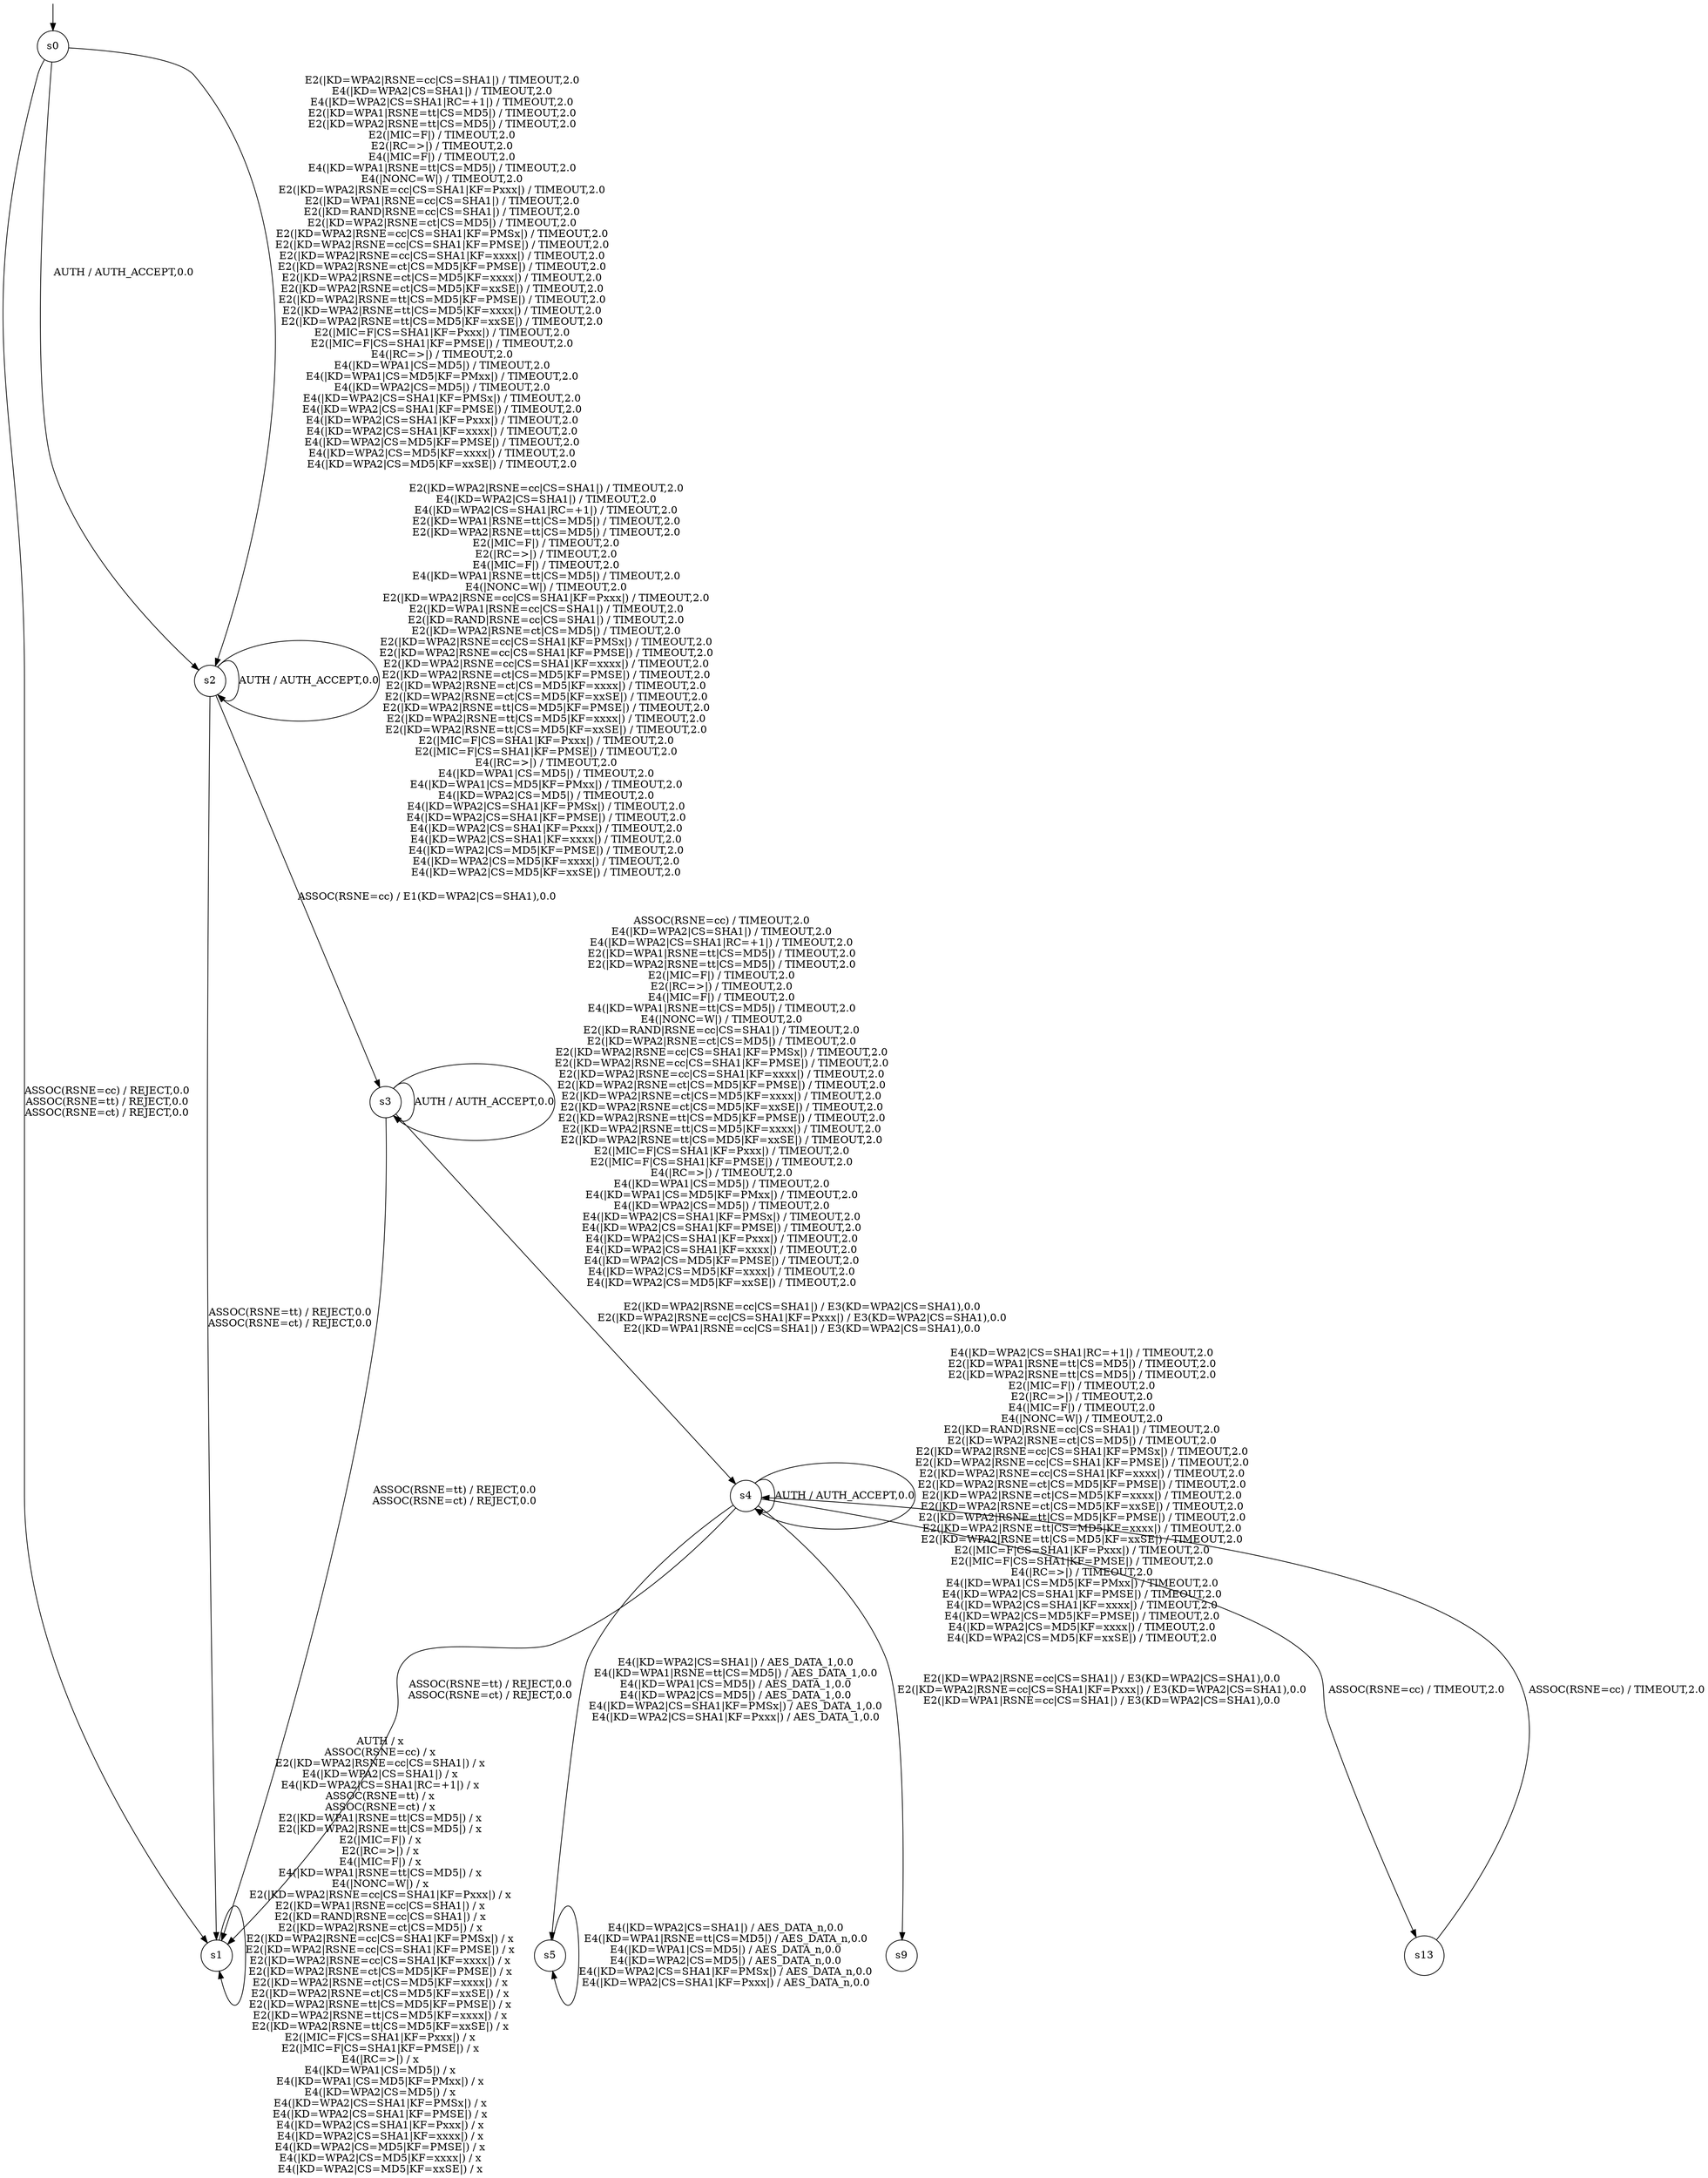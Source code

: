 digraph g {

	s0 [shape="circle" label="s0"];
	s1 [shape="circle" label="s1"];
	s2 [shape="circle" label="s2"];
	s3 [shape="circle" label="s3"];
	s4 [shape="circle" label="s4"];
	s5 [shape="circle" label="s5"];
	s6 [shape="circle" label="s9"];
	s7 [shape="circle" label="s13"];

__start0 [label="" shape="none" width="0" height="0"];
__start0 -> s0;

	s0 -> s2 [label="AUTH / AUTH_ACCEPT,0.0\n"];
	s0 -> s1 [label="ASSOC(RSNE=cc) / REJECT,0.0\nASSOC(RSNE=tt) / REJECT,0.0\nASSOC(RSNE=ct) / REJECT,0.0\n"];
	s0 -> s2 [label="E2(|KD=WPA2|RSNE=cc|CS=SHA1|) / TIMEOUT,2.0\nE4(|KD=WPA2|CS=SHA1|) / TIMEOUT,2.0\nE4(|KD=WPA2|CS=SHA1|RC=+1|) / TIMEOUT,2.0\nE2(|KD=WPA1|RSNE=tt|CS=MD5|) / TIMEOUT,2.0\nE2(|KD=WPA2|RSNE=tt|CS=MD5|) / TIMEOUT,2.0\nE2(|MIC=F|) / TIMEOUT,2.0\nE2(|RC=>|) / TIMEOUT,2.0\nE4(|MIC=F|) / TIMEOUT,2.0\nE4(|KD=WPA1|RSNE=tt|CS=MD5|) / TIMEOUT,2.0\nE4(|NONC=W|) / TIMEOUT,2.0\nE2(|KD=WPA2|RSNE=cc|CS=SHA1|KF=Pxxx|) / TIMEOUT,2.0\nE2(|KD=WPA1|RSNE=cc|CS=SHA1|) / TIMEOUT,2.0\nE2(|KD=RAND|RSNE=cc|CS=SHA1|) / TIMEOUT,2.0\nE2(|KD=WPA2|RSNE=ct|CS=MD5|) / TIMEOUT,2.0\nE2(|KD=WPA2|RSNE=cc|CS=SHA1|KF=PMSx|) / TIMEOUT,2.0\nE2(|KD=WPA2|RSNE=cc|CS=SHA1|KF=PMSE|) / TIMEOUT,2.0\nE2(|KD=WPA2|RSNE=cc|CS=SHA1|KF=xxxx|) / TIMEOUT,2.0\nE2(|KD=WPA2|RSNE=ct|CS=MD5|KF=PMSE|) / TIMEOUT,2.0\nE2(|KD=WPA2|RSNE=ct|CS=MD5|KF=xxxx|) / TIMEOUT,2.0\nE2(|KD=WPA2|RSNE=ct|CS=MD5|KF=xxSE|) / TIMEOUT,2.0\nE2(|KD=WPA2|RSNE=tt|CS=MD5|KF=PMSE|) / TIMEOUT,2.0\nE2(|KD=WPA2|RSNE=tt|CS=MD5|KF=xxxx|) / TIMEOUT,2.0\nE2(|KD=WPA2|RSNE=tt|CS=MD5|KF=xxSE|) / TIMEOUT,2.0\nE2(|MIC=F|CS=SHA1|KF=Pxxx|) / TIMEOUT,2.0\nE2(|MIC=F|CS=SHA1|KF=PMSE|) / TIMEOUT,2.0\nE4(|RC=>|) / TIMEOUT,2.0\nE4(|KD=WPA1|CS=MD5|) / TIMEOUT,2.0\nE4(|KD=WPA1|CS=MD5|KF=PMxx|) / TIMEOUT,2.0\nE4(|KD=WPA2|CS=MD5|) / TIMEOUT,2.0\nE4(|KD=WPA2|CS=SHA1|KF=PMSx|) / TIMEOUT,2.0\nE4(|KD=WPA2|CS=SHA1|KF=PMSE|) / TIMEOUT,2.0\nE4(|KD=WPA2|CS=SHA1|KF=Pxxx|) / TIMEOUT,2.0\nE4(|KD=WPA2|CS=SHA1|KF=xxxx|) / TIMEOUT,2.0\nE4(|KD=WPA2|CS=MD5|KF=PMSE|) / TIMEOUT,2.0\nE4(|KD=WPA2|CS=MD5|KF=xxxx|) / TIMEOUT,2.0\nE4(|KD=WPA2|CS=MD5|KF=xxSE|) / TIMEOUT,2.0\n"];
	s1 -> s1 [label="AUTH / x\nASSOC(RSNE=cc) / x\nE2(|KD=WPA2|RSNE=cc|CS=SHA1|) / x\nE4(|KD=WPA2|CS=SHA1|) / x\nE4(|KD=WPA2|CS=SHA1|RC=+1|) / x\nASSOC(RSNE=tt) / x\nASSOC(RSNE=ct) / x\nE2(|KD=WPA1|RSNE=tt|CS=MD5|) / x\nE2(|KD=WPA2|RSNE=tt|CS=MD5|) / x\nE2(|MIC=F|) / x\nE2(|RC=>|) / x\nE4(|MIC=F|) / x\nE4(|KD=WPA1|RSNE=tt|CS=MD5|) / x\nE4(|NONC=W|) / x\nE2(|KD=WPA2|RSNE=cc|CS=SHA1|KF=Pxxx|) / x\nE2(|KD=WPA1|RSNE=cc|CS=SHA1|) / x\nE2(|KD=RAND|RSNE=cc|CS=SHA1|) / x\nE2(|KD=WPA2|RSNE=ct|CS=MD5|) / x\nE2(|KD=WPA2|RSNE=cc|CS=SHA1|KF=PMSx|) / x\nE2(|KD=WPA2|RSNE=cc|CS=SHA1|KF=PMSE|) / x\nE2(|KD=WPA2|RSNE=cc|CS=SHA1|KF=xxxx|) / x\nE2(|KD=WPA2|RSNE=ct|CS=MD5|KF=PMSE|) / x\nE2(|KD=WPA2|RSNE=ct|CS=MD5|KF=xxxx|) / x\nE2(|KD=WPA2|RSNE=ct|CS=MD5|KF=xxSE|) / x\nE2(|KD=WPA2|RSNE=tt|CS=MD5|KF=PMSE|) / x\nE2(|KD=WPA2|RSNE=tt|CS=MD5|KF=xxxx|) / x\nE2(|KD=WPA2|RSNE=tt|CS=MD5|KF=xxSE|) / x\nE2(|MIC=F|CS=SHA1|KF=Pxxx|) / x\nE2(|MIC=F|CS=SHA1|KF=PMSE|) / x\nE4(|RC=>|) / x\nE4(|KD=WPA1|CS=MD5|) / x\nE4(|KD=WPA1|CS=MD5|KF=PMxx|) / x\nE4(|KD=WPA2|CS=MD5|) / x\nE4(|KD=WPA2|CS=SHA1|KF=PMSx|) / x\nE4(|KD=WPA2|CS=SHA1|KF=PMSE|) / x\nE4(|KD=WPA2|CS=SHA1|KF=Pxxx|) / x\nE4(|KD=WPA2|CS=SHA1|KF=xxxx|) / x\nE4(|KD=WPA2|CS=MD5|KF=PMSE|) / x\nE4(|KD=WPA2|CS=MD5|KF=xxxx|) / x\nE4(|KD=WPA2|CS=MD5|KF=xxSE|) / x\n"];
	s2 -> s2 [label="AUTH / AUTH_ACCEPT,0.0\n"];
	s2 -> s3 [label="ASSOC(RSNE=cc) / E1(KD=WPA2|CS=SHA1),0.0\n"];
	s2 -> s2 [label="E2(|KD=WPA2|RSNE=cc|CS=SHA1|) / TIMEOUT,2.0\nE4(|KD=WPA2|CS=SHA1|) / TIMEOUT,2.0\nE4(|KD=WPA2|CS=SHA1|RC=+1|) / TIMEOUT,2.0\nE2(|KD=WPA1|RSNE=tt|CS=MD5|) / TIMEOUT,2.0\nE2(|KD=WPA2|RSNE=tt|CS=MD5|) / TIMEOUT,2.0\nE2(|MIC=F|) / TIMEOUT,2.0\nE2(|RC=>|) / TIMEOUT,2.0\nE4(|MIC=F|) / TIMEOUT,2.0\nE4(|KD=WPA1|RSNE=tt|CS=MD5|) / TIMEOUT,2.0\nE4(|NONC=W|) / TIMEOUT,2.0\nE2(|KD=WPA2|RSNE=cc|CS=SHA1|KF=Pxxx|) / TIMEOUT,2.0\nE2(|KD=WPA1|RSNE=cc|CS=SHA1|) / TIMEOUT,2.0\nE2(|KD=RAND|RSNE=cc|CS=SHA1|) / TIMEOUT,2.0\nE2(|KD=WPA2|RSNE=ct|CS=MD5|) / TIMEOUT,2.0\nE2(|KD=WPA2|RSNE=cc|CS=SHA1|KF=PMSx|) / TIMEOUT,2.0\nE2(|KD=WPA2|RSNE=cc|CS=SHA1|KF=PMSE|) / TIMEOUT,2.0\nE2(|KD=WPA2|RSNE=cc|CS=SHA1|KF=xxxx|) / TIMEOUT,2.0\nE2(|KD=WPA2|RSNE=ct|CS=MD5|KF=PMSE|) / TIMEOUT,2.0\nE2(|KD=WPA2|RSNE=ct|CS=MD5|KF=xxxx|) / TIMEOUT,2.0\nE2(|KD=WPA2|RSNE=ct|CS=MD5|KF=xxSE|) / TIMEOUT,2.0\nE2(|KD=WPA2|RSNE=tt|CS=MD5|KF=PMSE|) / TIMEOUT,2.0\nE2(|KD=WPA2|RSNE=tt|CS=MD5|KF=xxxx|) / TIMEOUT,2.0\nE2(|KD=WPA2|RSNE=tt|CS=MD5|KF=xxSE|) / TIMEOUT,2.0\nE2(|MIC=F|CS=SHA1|KF=Pxxx|) / TIMEOUT,2.0\nE2(|MIC=F|CS=SHA1|KF=PMSE|) / TIMEOUT,2.0\nE4(|RC=>|) / TIMEOUT,2.0\nE4(|KD=WPA1|CS=MD5|) / TIMEOUT,2.0\nE4(|KD=WPA1|CS=MD5|KF=PMxx|) / TIMEOUT,2.0\nE4(|KD=WPA2|CS=MD5|) / TIMEOUT,2.0\nE4(|KD=WPA2|CS=SHA1|KF=PMSx|) / TIMEOUT,2.0\nE4(|KD=WPA2|CS=SHA1|KF=PMSE|) / TIMEOUT,2.0\nE4(|KD=WPA2|CS=SHA1|KF=Pxxx|) / TIMEOUT,2.0\nE4(|KD=WPA2|CS=SHA1|KF=xxxx|) / TIMEOUT,2.0\nE4(|KD=WPA2|CS=MD5|KF=PMSE|) / TIMEOUT,2.0\nE4(|KD=WPA2|CS=MD5|KF=xxxx|) / TIMEOUT,2.0\nE4(|KD=WPA2|CS=MD5|KF=xxSE|) / TIMEOUT,2.0\n"];
	s2 -> s1 [label="ASSOC(RSNE=tt) / REJECT,0.0\nASSOC(RSNE=ct) / REJECT,0.0\n"];
	s3 -> s3 [label="AUTH / AUTH_ACCEPT,0.0\n"];
	s3 -> s3 [label="ASSOC(RSNE=cc) / TIMEOUT,2.0\nE4(|KD=WPA2|CS=SHA1|) / TIMEOUT,2.0\nE4(|KD=WPA2|CS=SHA1|RC=+1|) / TIMEOUT,2.0\nE2(|KD=WPA1|RSNE=tt|CS=MD5|) / TIMEOUT,2.0\nE2(|KD=WPA2|RSNE=tt|CS=MD5|) / TIMEOUT,2.0\nE2(|MIC=F|) / TIMEOUT,2.0\nE2(|RC=>|) / TIMEOUT,2.0\nE4(|MIC=F|) / TIMEOUT,2.0\nE4(|KD=WPA1|RSNE=tt|CS=MD5|) / TIMEOUT,2.0\nE4(|NONC=W|) / TIMEOUT,2.0\nE2(|KD=RAND|RSNE=cc|CS=SHA1|) / TIMEOUT,2.0\nE2(|KD=WPA2|RSNE=ct|CS=MD5|) / TIMEOUT,2.0\nE2(|KD=WPA2|RSNE=cc|CS=SHA1|KF=PMSx|) / TIMEOUT,2.0\nE2(|KD=WPA2|RSNE=cc|CS=SHA1|KF=PMSE|) / TIMEOUT,2.0\nE2(|KD=WPA2|RSNE=cc|CS=SHA1|KF=xxxx|) / TIMEOUT,2.0\nE2(|KD=WPA2|RSNE=ct|CS=MD5|KF=PMSE|) / TIMEOUT,2.0\nE2(|KD=WPA2|RSNE=ct|CS=MD5|KF=xxxx|) / TIMEOUT,2.0\nE2(|KD=WPA2|RSNE=ct|CS=MD5|KF=xxSE|) / TIMEOUT,2.0\nE2(|KD=WPA2|RSNE=tt|CS=MD5|KF=PMSE|) / TIMEOUT,2.0\nE2(|KD=WPA2|RSNE=tt|CS=MD5|KF=xxxx|) / TIMEOUT,2.0\nE2(|KD=WPA2|RSNE=tt|CS=MD5|KF=xxSE|) / TIMEOUT,2.0\nE2(|MIC=F|CS=SHA1|KF=Pxxx|) / TIMEOUT,2.0\nE2(|MIC=F|CS=SHA1|KF=PMSE|) / TIMEOUT,2.0\nE4(|RC=>|) / TIMEOUT,2.0\nE4(|KD=WPA1|CS=MD5|) / TIMEOUT,2.0\nE4(|KD=WPA1|CS=MD5|KF=PMxx|) / TIMEOUT,2.0\nE4(|KD=WPA2|CS=MD5|) / TIMEOUT,2.0\nE4(|KD=WPA2|CS=SHA1|KF=PMSx|) / TIMEOUT,2.0\nE4(|KD=WPA2|CS=SHA1|KF=PMSE|) / TIMEOUT,2.0\nE4(|KD=WPA2|CS=SHA1|KF=Pxxx|) / TIMEOUT,2.0\nE4(|KD=WPA2|CS=SHA1|KF=xxxx|) / TIMEOUT,2.0\nE4(|KD=WPA2|CS=MD5|KF=PMSE|) / TIMEOUT,2.0\nE4(|KD=WPA2|CS=MD5|KF=xxxx|) / TIMEOUT,2.0\nE4(|KD=WPA2|CS=MD5|KF=xxSE|) / TIMEOUT,2.0\n"];
	s3 -> s4 [label="E2(|KD=WPA2|RSNE=cc|CS=SHA1|) / E3(KD=WPA2|CS=SHA1),0.0\nE2(|KD=WPA2|RSNE=cc|CS=SHA1|KF=Pxxx|) / E3(KD=WPA2|CS=SHA1),0.0\nE2(|KD=WPA1|RSNE=cc|CS=SHA1|) / E3(KD=WPA2|CS=SHA1),0.0\n"];
	s3 -> s1 [label="ASSOC(RSNE=tt) / REJECT,0.0\nASSOC(RSNE=ct) / REJECT,0.0\n"];
	s4 -> s4 [label="AUTH / AUTH_ACCEPT,0.0\n"];
	s4 -> s7 [label="ASSOC(RSNE=cc) / TIMEOUT,2.0\n"];
	s4 -> s6 [label="E2(|KD=WPA2|RSNE=cc|CS=SHA1|) / E3(KD=WPA2|CS=SHA1),0.0\nE2(|KD=WPA2|RSNE=cc|CS=SHA1|KF=Pxxx|) / E3(KD=WPA2|CS=SHA1),0.0\nE2(|KD=WPA1|RSNE=cc|CS=SHA1|) / E3(KD=WPA2|CS=SHA1),0.0\n"];
	s4 -> s5 [label="E4(|KD=WPA2|CS=SHA1|) / AES_DATA_1,0.0\nE4(|KD=WPA1|RSNE=tt|CS=MD5|) / AES_DATA_1,0.0\nE4(|KD=WPA1|CS=MD5|) / AES_DATA_1,0.0\nE4(|KD=WPA2|CS=MD5|) / AES_DATA_1,0.0\nE4(|KD=WPA2|CS=SHA1|KF=PMSx|) / AES_DATA_1,0.0\nE4(|KD=WPA2|CS=SHA1|KF=Pxxx|) / AES_DATA_1,0.0\n"];
	s4 -> s4 [label="E4(|KD=WPA2|CS=SHA1|RC=+1|) / TIMEOUT,2.0\nE2(|KD=WPA1|RSNE=tt|CS=MD5|) / TIMEOUT,2.0\nE2(|KD=WPA2|RSNE=tt|CS=MD5|) / TIMEOUT,2.0\nE2(|MIC=F|) / TIMEOUT,2.0\nE2(|RC=>|) / TIMEOUT,2.0\nE4(|MIC=F|) / TIMEOUT,2.0\nE4(|NONC=W|) / TIMEOUT,2.0\nE2(|KD=RAND|RSNE=cc|CS=SHA1|) / TIMEOUT,2.0\nE2(|KD=WPA2|RSNE=ct|CS=MD5|) / TIMEOUT,2.0\nE2(|KD=WPA2|RSNE=cc|CS=SHA1|KF=PMSx|) / TIMEOUT,2.0\nE2(|KD=WPA2|RSNE=cc|CS=SHA1|KF=PMSE|) / TIMEOUT,2.0\nE2(|KD=WPA2|RSNE=cc|CS=SHA1|KF=xxxx|) / TIMEOUT,2.0\nE2(|KD=WPA2|RSNE=ct|CS=MD5|KF=PMSE|) / TIMEOUT,2.0\nE2(|KD=WPA2|RSNE=ct|CS=MD5|KF=xxxx|) / TIMEOUT,2.0\nE2(|KD=WPA2|RSNE=ct|CS=MD5|KF=xxSE|) / TIMEOUT,2.0\nE2(|KD=WPA2|RSNE=tt|CS=MD5|KF=PMSE|) / TIMEOUT,2.0\nE2(|KD=WPA2|RSNE=tt|CS=MD5|KF=xxxx|) / TIMEOUT,2.0\nE2(|KD=WPA2|RSNE=tt|CS=MD5|KF=xxSE|) / TIMEOUT,2.0\nE2(|MIC=F|CS=SHA1|KF=Pxxx|) / TIMEOUT,2.0\nE2(|MIC=F|CS=SHA1|KF=PMSE|) / TIMEOUT,2.0\nE4(|RC=>|) / TIMEOUT,2.0\nE4(|KD=WPA1|CS=MD5|KF=PMxx|) / TIMEOUT,2.0\nE4(|KD=WPA2|CS=SHA1|KF=PMSE|) / TIMEOUT,2.0\nE4(|KD=WPA2|CS=SHA1|KF=xxxx|) / TIMEOUT,2.0\nE4(|KD=WPA2|CS=MD5|KF=PMSE|) / TIMEOUT,2.0\nE4(|KD=WPA2|CS=MD5|KF=xxxx|) / TIMEOUT,2.0\nE4(|KD=WPA2|CS=MD5|KF=xxSE|) / TIMEOUT,2.0\n"];
	s4 -> s1 [label="ASSOC(RSNE=tt) / REJECT,0.0\nASSOC(RSNE=ct) / REJECT,0.0\n"];
	s5 -> s5 [label="E4(|KD=WPA2|CS=SHA1|) / AES_DATA_n,0.0\nE4(|KD=WPA1|RSNE=tt|CS=MD5|) / AES_DATA_n,0.0\nE4(|KD=WPA1|CS=MD5|) / AES_DATA_n,0.0\nE4(|KD=WPA2|CS=MD5|) / AES_DATA_n,0.0\nE4(|KD=WPA2|CS=SHA1|KF=PMSx|) / AES_DATA_n,0.0\nE4(|KD=WPA2|CS=SHA1|KF=Pxxx|) / AES_DATA_n,0.0\n"];
	s7 -> s4 [label="ASSOC(RSNE=cc) / TIMEOUT,2.0\n"];
}